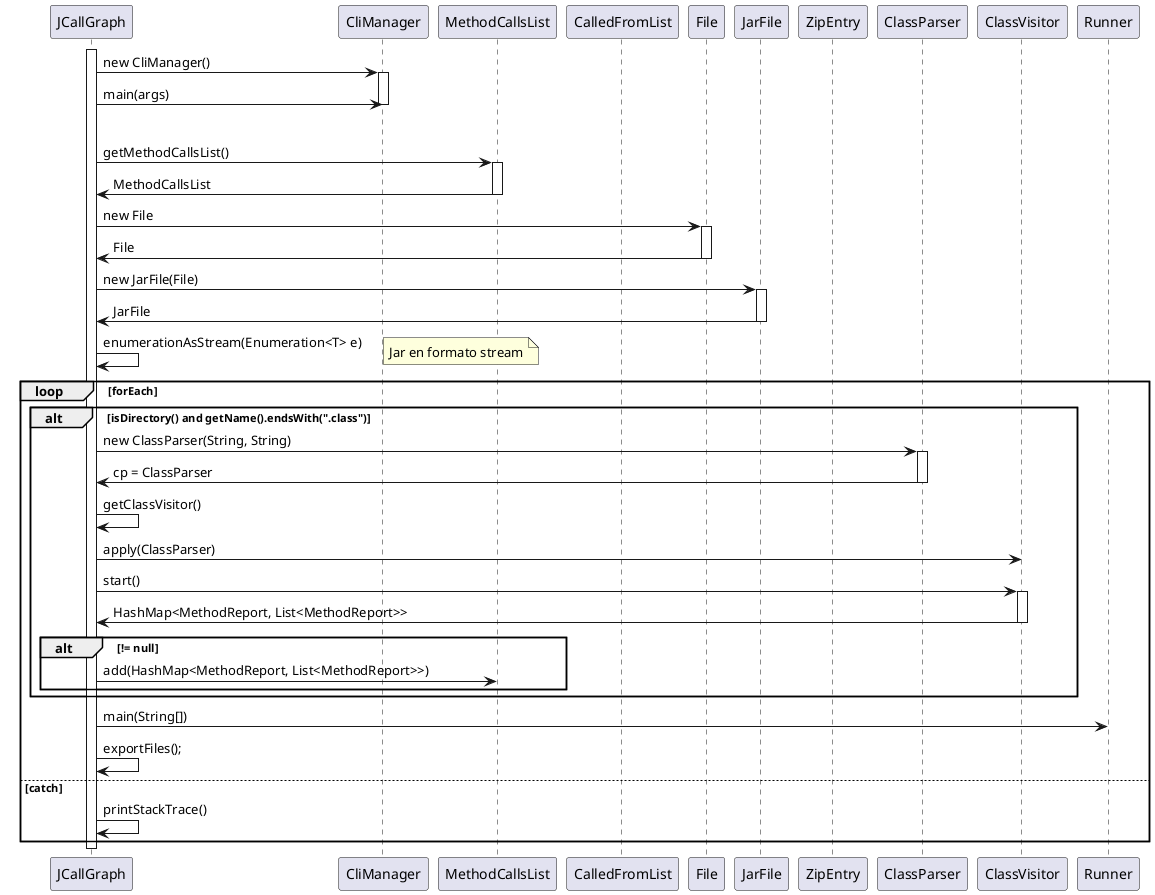 @startuml

participant JCallGraph as J
participant CliManager as C
participant MethodCallsList as MCL
participant CalledFromList as CFL
participant File as F
participant JarFile as JF
participant ZipEntry as Z
participant ClassParser as CP
participant ClassVisitor as CV
participant Runner as R

activate J
J -> C : new CliManager()
activate C
J -> C : main(args)
deactivate C
alt try
    J->MCL: getMethodCallsList()
    activate MCL
    MCL->J: MethodCallsList
    deactivate MCL
    J->F: new File
    activate F
    F->J: File
    deactivate F
    J->JF: new JarFile(File)
    activate JF
    JF->J: JarFile
    deactivate JF
    J->J: enumerationAsStream(Enumeration<T> e)
    note right : Jar en formato stream
    loop forEach
        alt isDirectory() and getName().endsWith(".class")
            J->CP: new ClassParser(String, String)
            activate CP
            CP->J: cp = ClassParser
            deactivate CP
            J->J: getClassVisitor()
            J->CV: apply(ClassParser)
            J->CV: start()
            activate CV
            CV->J: HashMap<MethodReport, List<MethodReport>>
            deactivate CV
            alt != null
                J->MCL: add(HashMap<MethodReport, List<MethodReport>>)
            end
    end
    J->R: main(String[])
    J->J: exportFiles();
else catch
    J->J: printStackTrace()
end
deactivate J
@enduml